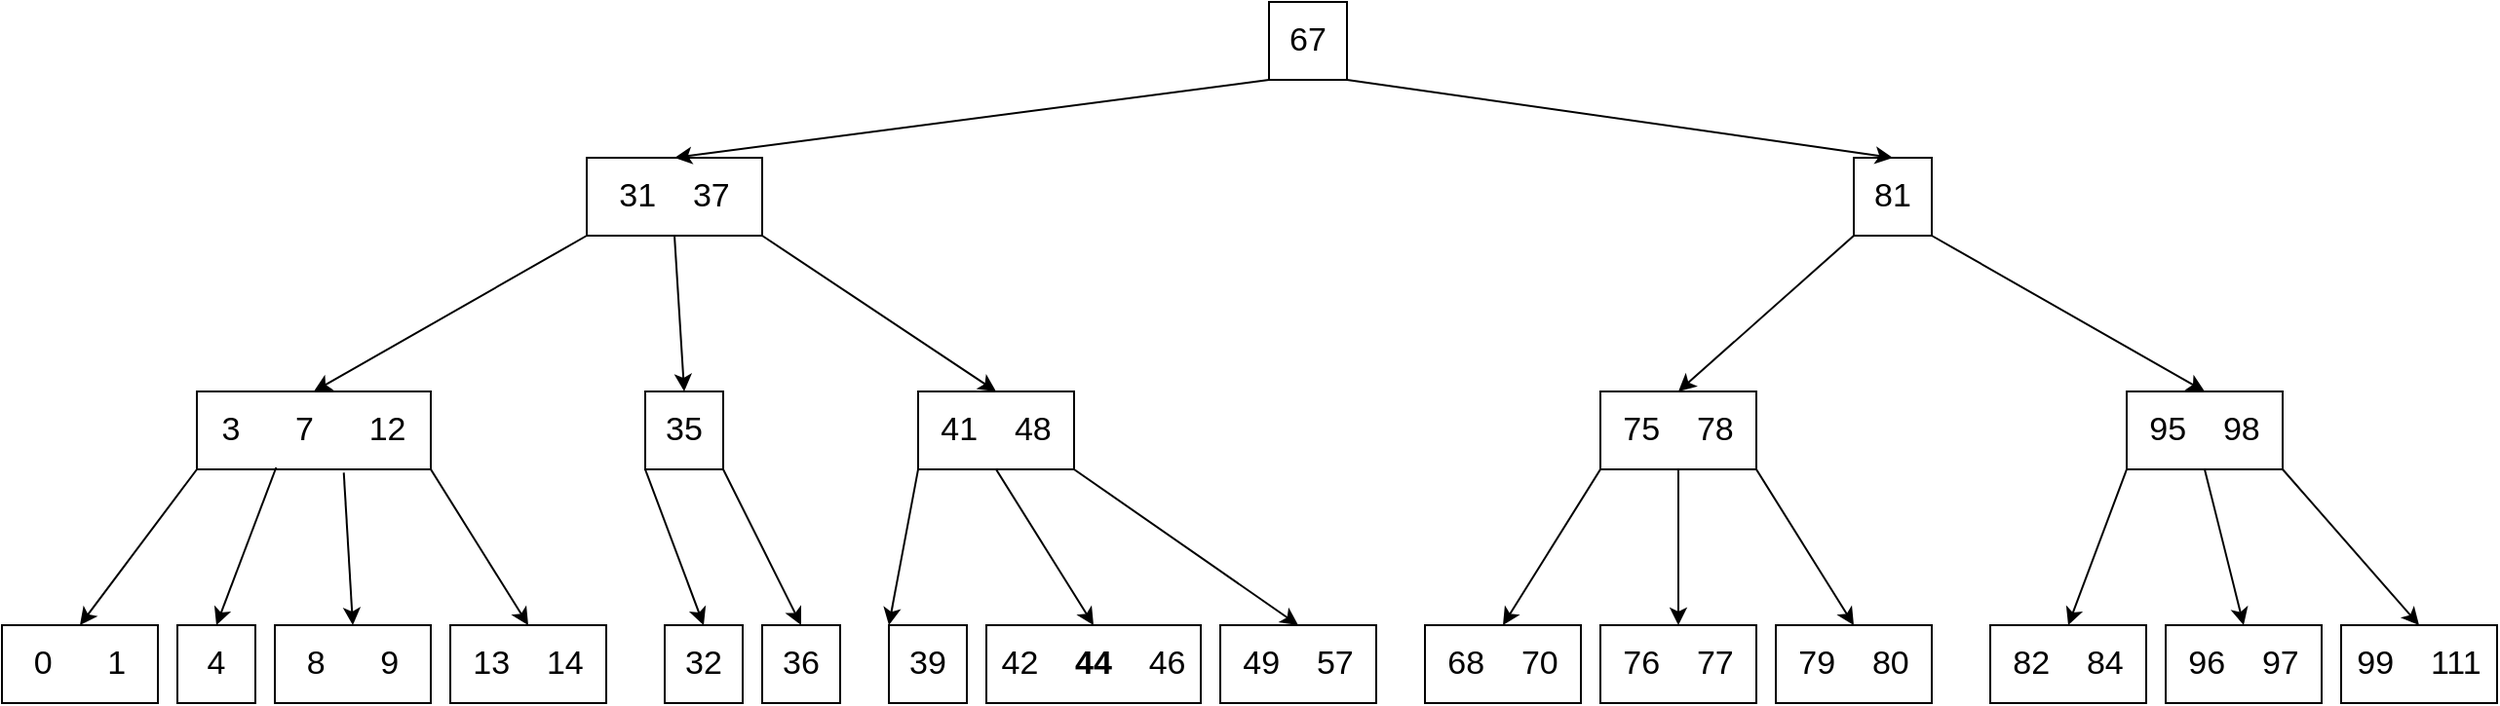 <mxfile version="28.2.5">
  <diagram name="Page-1" id="cn1RhnkStgObjXSzwkai">
    <mxGraphModel dx="2162" dy="675" grid="1" gridSize="10" guides="1" tooltips="1" connect="1" arrows="1" fold="1" page="1" pageScale="1" pageWidth="850" pageHeight="1100" math="0" shadow="0">
      <root>
        <mxCell id="0" />
        <mxCell id="1" parent="0" />
        <mxCell id="_OVXTzpctumgvIu9ZGBO-1" value="31&lt;span style=&quot;white-space: pre;&quot;&gt;&#x9;&lt;/span&gt;37" style="rounded=0;whiteSpace=wrap;html=1;fontSize=17;" vertex="1" parent="1">
          <mxGeometry x="270" y="120" width="90" height="40" as="geometry" />
        </mxCell>
        <mxCell id="_OVXTzpctumgvIu9ZGBO-3" value="0&lt;span style=&quot;white-space: pre;&quot;&gt;&#x9;&lt;/span&gt;1" style="rounded=0;whiteSpace=wrap;html=1;fontSize=17;" vertex="1" parent="1">
          <mxGeometry x="-30" y="360" width="80" height="40" as="geometry" />
        </mxCell>
        <mxCell id="_OVXTzpctumgvIu9ZGBO-4" value="4" style="rounded=0;whiteSpace=wrap;html=1;fontSize=17;" vertex="1" parent="1">
          <mxGeometry x="60" y="360" width="40" height="40" as="geometry" />
        </mxCell>
        <mxCell id="_OVXTzpctumgvIu9ZGBO-5" value="8&lt;span style=&quot;white-space: pre;&quot;&gt;&#x9;&lt;/span&gt;9" style="rounded=0;whiteSpace=wrap;html=1;fontSize=17;" vertex="1" parent="1">
          <mxGeometry x="110" y="360" width="80" height="40" as="geometry" />
        </mxCell>
        <mxCell id="_OVXTzpctumgvIu9ZGBO-6" value="13&lt;span style=&quot;white-space: pre;&quot;&gt;&#x9;&lt;/span&gt;14" style="rounded=0;whiteSpace=wrap;html=1;fontSize=17;" vertex="1" parent="1">
          <mxGeometry x="200" y="360" width="80" height="40" as="geometry" />
        </mxCell>
        <mxCell id="_OVXTzpctumgvIu9ZGBO-7" value="32" style="rounded=0;whiteSpace=wrap;html=1;fontSize=17;" vertex="1" parent="1">
          <mxGeometry x="310" y="360" width="40" height="40" as="geometry" />
        </mxCell>
        <mxCell id="_OVXTzpctumgvIu9ZGBO-9" value="49&lt;span style=&quot;white-space: pre;&quot;&gt;&#x9;&lt;/span&gt;57" style="rounded=0;whiteSpace=wrap;html=1;fontSize=17;" vertex="1" parent="1">
          <mxGeometry x="595" y="360" width="80" height="40" as="geometry" />
        </mxCell>
        <mxCell id="_OVXTzpctumgvIu9ZGBO-10" value="68&lt;span style=&quot;white-space: pre;&quot;&gt;&#x9;&lt;/span&gt;70" style="rounded=0;whiteSpace=wrap;html=1;fontSize=17;" vertex="1" parent="1">
          <mxGeometry x="700" y="360" width="80" height="40" as="geometry" />
        </mxCell>
        <mxCell id="_OVXTzpctumgvIu9ZGBO-11" value="76&lt;span style=&quot;white-space: pre;&quot;&gt;&#x9;&lt;/span&gt;77" style="rounded=0;whiteSpace=wrap;html=1;fontSize=17;" vertex="1" parent="1">
          <mxGeometry x="790" y="360" width="80" height="40" as="geometry" />
        </mxCell>
        <mxCell id="_OVXTzpctumgvIu9ZGBO-12" value="79&lt;span style=&quot;white-space: pre;&quot;&gt;&#x9;&lt;/span&gt;80" style="rounded=0;whiteSpace=wrap;html=1;fontSize=17;" vertex="1" parent="1">
          <mxGeometry x="880" y="360" width="80" height="40" as="geometry" />
        </mxCell>
        <mxCell id="_OVXTzpctumgvIu9ZGBO-13" value="82&lt;span style=&quot;white-space: pre;&quot;&gt;&#x9;&lt;/span&gt;84" style="rounded=0;whiteSpace=wrap;html=1;fontSize=17;" vertex="1" parent="1">
          <mxGeometry x="990" y="360" width="80" height="40" as="geometry" />
        </mxCell>
        <mxCell id="_OVXTzpctumgvIu9ZGBO-14" value="96&lt;span style=&quot;white-space: pre;&quot;&gt;&#x9;&lt;/span&gt;97" style="rounded=0;whiteSpace=wrap;html=1;fontSize=17;" vertex="1" parent="1">
          <mxGeometry x="1080" y="360" width="80" height="40" as="geometry" />
        </mxCell>
        <mxCell id="_OVXTzpctumgvIu9ZGBO-15" value="99&lt;span style=&quot;white-space: pre;&quot;&gt;&#x9;&lt;/span&gt;111" style="rounded=0;whiteSpace=wrap;html=1;fontSize=17;" vertex="1" parent="1">
          <mxGeometry x="1170" y="360" width="80" height="40" as="geometry" />
        </mxCell>
        <mxCell id="_OVXTzpctumgvIu9ZGBO-16" value="3&lt;span style=&quot;white-space: pre;&quot;&gt;&#x9;&lt;/span&gt;7&lt;span style=&quot;white-space: pre;&quot;&gt;&#x9;&lt;/span&gt;12" style="rounded=0;whiteSpace=wrap;html=1;fontSize=17;" vertex="1" parent="1">
          <mxGeometry x="70" y="240" width="120" height="40" as="geometry" />
        </mxCell>
        <mxCell id="_OVXTzpctumgvIu9ZGBO-19" value="75&lt;span style=&quot;white-space: pre;&quot;&gt;&#x9;&lt;/span&gt;78" style="rounded=0;whiteSpace=wrap;html=1;fontSize=17;" vertex="1" parent="1">
          <mxGeometry x="790" y="240" width="80" height="40" as="geometry" />
        </mxCell>
        <mxCell id="_OVXTzpctumgvIu9ZGBO-20" value="95&lt;span style=&quot;white-space: pre;&quot;&gt;&#x9;&lt;/span&gt;98" style="rounded=0;whiteSpace=wrap;html=1;fontSize=17;" vertex="1" parent="1">
          <mxGeometry x="1060" y="240" width="80" height="40" as="geometry" />
        </mxCell>
        <mxCell id="_OVXTzpctumgvIu9ZGBO-21" value="81" style="rounded=0;whiteSpace=wrap;html=1;fontSize=17;" vertex="1" parent="1">
          <mxGeometry x="920" y="120" width="40" height="40" as="geometry" />
        </mxCell>
        <mxCell id="_OVXTzpctumgvIu9ZGBO-22" value="67" style="rounded=0;whiteSpace=wrap;html=1;fontSize=17;" vertex="1" parent="1">
          <mxGeometry x="620" y="40" width="40" height="40" as="geometry" />
        </mxCell>
        <mxCell id="_OVXTzpctumgvIu9ZGBO-23" value="" style="endArrow=classic;html=1;rounded=0;exitX=0;exitY=1;exitDx=0;exitDy=0;entryX=0.5;entryY=0;entryDx=0;entryDy=0;fontSize=17;" edge="1" parent="1" source="_OVXTzpctumgvIu9ZGBO-22" target="_OVXTzpctumgvIu9ZGBO-1">
          <mxGeometry width="50" height="50" relative="1" as="geometry">
            <mxPoint x="640" y="330" as="sourcePoint" />
            <mxPoint x="690" y="280" as="targetPoint" />
          </mxGeometry>
        </mxCell>
        <mxCell id="_OVXTzpctumgvIu9ZGBO-24" value="" style="endArrow=classic;html=1;rounded=0;exitX=1;exitY=1;exitDx=0;exitDy=0;entryX=0.5;entryY=0;entryDx=0;entryDy=0;fontSize=17;" edge="1" parent="1" source="_OVXTzpctumgvIu9ZGBO-22" target="_OVXTzpctumgvIu9ZGBO-21">
          <mxGeometry width="50" height="50" relative="1" as="geometry">
            <mxPoint x="640" y="330" as="sourcePoint" />
            <mxPoint x="690" y="280" as="targetPoint" />
          </mxGeometry>
        </mxCell>
        <mxCell id="_OVXTzpctumgvIu9ZGBO-25" value="" style="endArrow=classic;html=1;rounded=0;exitX=0;exitY=1;exitDx=0;exitDy=0;entryX=0.5;entryY=0;entryDx=0;entryDy=0;fontSize=17;" edge="1" parent="1" source="_OVXTzpctumgvIu9ZGBO-1" target="_OVXTzpctumgvIu9ZGBO-16">
          <mxGeometry width="50" height="50" relative="1" as="geometry">
            <mxPoint x="610" y="330" as="sourcePoint" />
            <mxPoint x="660" y="280" as="targetPoint" />
          </mxGeometry>
        </mxCell>
        <mxCell id="_OVXTzpctumgvIu9ZGBO-26" value="" style="endArrow=classic;html=1;rounded=0;exitX=0.5;exitY=1;exitDx=0;exitDy=0;entryX=0.5;entryY=0;entryDx=0;entryDy=0;fontSize=17;" edge="1" parent="1" source="_OVXTzpctumgvIu9ZGBO-1" target="_OVXTzpctumgvIu9ZGBO-54">
          <mxGeometry width="50" height="50" relative="1" as="geometry">
            <mxPoint x="610" y="330" as="sourcePoint" />
            <mxPoint x="660" y="280" as="targetPoint" />
          </mxGeometry>
        </mxCell>
        <mxCell id="_OVXTzpctumgvIu9ZGBO-27" value="" style="endArrow=classic;html=1;rounded=0;exitX=0;exitY=1;exitDx=0;exitDy=0;entryX=0.5;entryY=0;entryDx=0;entryDy=0;fontSize=17;" edge="1" parent="1" source="_OVXTzpctumgvIu9ZGBO-21" target="_OVXTzpctumgvIu9ZGBO-19">
          <mxGeometry width="50" height="50" relative="1" as="geometry">
            <mxPoint x="640" y="330" as="sourcePoint" />
            <mxPoint x="690" y="280" as="targetPoint" />
          </mxGeometry>
        </mxCell>
        <mxCell id="_OVXTzpctumgvIu9ZGBO-28" value="" style="endArrow=classic;html=1;rounded=0;exitX=1;exitY=1;exitDx=0;exitDy=0;entryX=0.5;entryY=0;entryDx=0;entryDy=0;fontSize=17;" edge="1" parent="1" source="_OVXTzpctumgvIu9ZGBO-21" target="_OVXTzpctumgvIu9ZGBO-20">
          <mxGeometry width="50" height="50" relative="1" as="geometry">
            <mxPoint x="640" y="330" as="sourcePoint" />
            <mxPoint x="690" y="280" as="targetPoint" />
          </mxGeometry>
        </mxCell>
        <mxCell id="_OVXTzpctumgvIu9ZGBO-29" value="" style="endArrow=classic;html=1;rounded=0;exitX=0;exitY=1;exitDx=0;exitDy=0;entryX=0.5;entryY=0;entryDx=0;entryDy=0;fontSize=17;" edge="1" parent="1" source="_OVXTzpctumgvIu9ZGBO-16" target="_OVXTzpctumgvIu9ZGBO-3">
          <mxGeometry width="50" height="50" relative="1" as="geometry">
            <mxPoint x="610" y="330" as="sourcePoint" />
            <mxPoint x="660" y="280" as="targetPoint" />
          </mxGeometry>
        </mxCell>
        <mxCell id="_OVXTzpctumgvIu9ZGBO-30" value="" style="endArrow=classic;html=1;rounded=0;exitX=1;exitY=1;exitDx=0;exitDy=0;entryX=0.5;entryY=0;entryDx=0;entryDy=0;fontSize=17;" edge="1" parent="1" source="_OVXTzpctumgvIu9ZGBO-16" target="_OVXTzpctumgvIu9ZGBO-6">
          <mxGeometry width="50" height="50" relative="1" as="geometry">
            <mxPoint x="610" y="330" as="sourcePoint" />
            <mxPoint x="660" y="280" as="targetPoint" />
          </mxGeometry>
        </mxCell>
        <mxCell id="_OVXTzpctumgvIu9ZGBO-31" value="" style="endArrow=classic;html=1;rounded=0;exitX=0.628;exitY=1.042;exitDx=0;exitDy=0;entryX=0.5;entryY=0;entryDx=0;entryDy=0;exitPerimeter=0;fontSize=17;" edge="1" parent="1" source="_OVXTzpctumgvIu9ZGBO-16" target="_OVXTzpctumgvIu9ZGBO-5">
          <mxGeometry width="50" height="50" relative="1" as="geometry">
            <mxPoint x="610" y="330" as="sourcePoint" />
            <mxPoint x="660" y="280" as="targetPoint" />
          </mxGeometry>
        </mxCell>
        <mxCell id="_OVXTzpctumgvIu9ZGBO-32" value="" style="endArrow=classic;html=1;rounded=0;exitX=0.339;exitY=0.975;exitDx=0;exitDy=0;entryX=0.5;entryY=0;entryDx=0;entryDy=0;exitPerimeter=0;fontSize=17;" edge="1" parent="1" source="_OVXTzpctumgvIu9ZGBO-16" target="_OVXTzpctumgvIu9ZGBO-4">
          <mxGeometry width="50" height="50" relative="1" as="geometry">
            <mxPoint x="610" y="330" as="sourcePoint" />
            <mxPoint x="660" y="280" as="targetPoint" />
          </mxGeometry>
        </mxCell>
        <mxCell id="_OVXTzpctumgvIu9ZGBO-33" value="" style="endArrow=classic;html=1;rounded=0;exitX=0;exitY=1;exitDx=0;exitDy=0;entryX=0.5;entryY=0;entryDx=0;entryDy=0;fontSize=17;" edge="1" parent="1" source="_OVXTzpctumgvIu9ZGBO-54" target="_OVXTzpctumgvIu9ZGBO-7">
          <mxGeometry width="50" height="50" relative="1" as="geometry">
            <mxPoint x="610" y="330" as="sourcePoint" />
            <mxPoint x="660" y="280" as="targetPoint" />
          </mxGeometry>
        </mxCell>
        <mxCell id="_OVXTzpctumgvIu9ZGBO-34" value="" style="endArrow=classic;html=1;rounded=0;exitX=0;exitY=1;exitDx=0;exitDy=0;entryX=0;entryY=0;entryDx=0;entryDy=0;fontSize=17;" edge="1" parent="1" source="_OVXTzpctumgvIu9ZGBO-55" target="_OVXTzpctumgvIu9ZGBO-50">
          <mxGeometry width="50" height="50" relative="1" as="geometry">
            <mxPoint x="480.28" y="279" as="sourcePoint" />
            <mxPoint x="480" y="360" as="targetPoint" />
          </mxGeometry>
        </mxCell>
        <mxCell id="_OVXTzpctumgvIu9ZGBO-35" value="" style="endArrow=classic;html=1;rounded=0;exitX=1;exitY=1;exitDx=0;exitDy=0;entryX=0.5;entryY=0;entryDx=0;entryDy=0;fontSize=17;" edge="1" parent="1" source="_OVXTzpctumgvIu9ZGBO-55" target="_OVXTzpctumgvIu9ZGBO-9">
          <mxGeometry width="50" height="50" relative="1" as="geometry">
            <mxPoint x="525" y="280" as="sourcePoint" />
            <mxPoint x="660" y="280" as="targetPoint" />
          </mxGeometry>
        </mxCell>
        <mxCell id="_OVXTzpctumgvIu9ZGBO-36" value="" style="endArrow=classic;html=1;rounded=0;exitX=0;exitY=1;exitDx=0;exitDy=0;entryX=0.5;entryY=0;entryDx=0;entryDy=0;fontSize=17;" edge="1" parent="1" source="_OVXTzpctumgvIu9ZGBO-19" target="_OVXTzpctumgvIu9ZGBO-10">
          <mxGeometry width="50" height="50" relative="1" as="geometry">
            <mxPoint x="660" y="330" as="sourcePoint" />
            <mxPoint x="710" y="280" as="targetPoint" />
          </mxGeometry>
        </mxCell>
        <mxCell id="_OVXTzpctumgvIu9ZGBO-37" value="" style="endArrow=classic;html=1;rounded=0;exitX=0.5;exitY=1;exitDx=0;exitDy=0;entryX=0.5;entryY=0;entryDx=0;entryDy=0;fontSize=17;" edge="1" parent="1" source="_OVXTzpctumgvIu9ZGBO-19" target="_OVXTzpctumgvIu9ZGBO-11">
          <mxGeometry width="50" height="50" relative="1" as="geometry">
            <mxPoint x="660" y="330" as="sourcePoint" />
            <mxPoint x="710" y="280" as="targetPoint" />
          </mxGeometry>
        </mxCell>
        <mxCell id="_OVXTzpctumgvIu9ZGBO-38" value="" style="endArrow=classic;html=1;rounded=0;exitX=1;exitY=1;exitDx=0;exitDy=0;entryX=0.5;entryY=0;entryDx=0;entryDy=0;fontSize=17;" edge="1" parent="1" source="_OVXTzpctumgvIu9ZGBO-19" target="_OVXTzpctumgvIu9ZGBO-12">
          <mxGeometry width="50" height="50" relative="1" as="geometry">
            <mxPoint x="660" y="330" as="sourcePoint" />
            <mxPoint x="710" y="280" as="targetPoint" />
          </mxGeometry>
        </mxCell>
        <mxCell id="_OVXTzpctumgvIu9ZGBO-39" value="" style="endArrow=classic;html=1;rounded=0;exitX=0;exitY=1;exitDx=0;exitDy=0;entryX=0.5;entryY=0;entryDx=0;entryDy=0;fontSize=17;" edge="1" parent="1" source="_OVXTzpctumgvIu9ZGBO-20" target="_OVXTzpctumgvIu9ZGBO-13">
          <mxGeometry width="50" height="50" relative="1" as="geometry">
            <mxPoint x="640" y="330" as="sourcePoint" />
            <mxPoint x="690" y="280" as="targetPoint" />
          </mxGeometry>
        </mxCell>
        <mxCell id="_OVXTzpctumgvIu9ZGBO-40" value="" style="endArrow=classic;html=1;rounded=0;exitX=0.5;exitY=1;exitDx=0;exitDy=0;entryX=0.5;entryY=0;entryDx=0;entryDy=0;fontSize=17;" edge="1" parent="1" source="_OVXTzpctumgvIu9ZGBO-20" target="_OVXTzpctumgvIu9ZGBO-14">
          <mxGeometry width="50" height="50" relative="1" as="geometry">
            <mxPoint x="640" y="330" as="sourcePoint" />
            <mxPoint x="690" y="280" as="targetPoint" />
          </mxGeometry>
        </mxCell>
        <mxCell id="_OVXTzpctumgvIu9ZGBO-41" value="" style="endArrow=classic;html=1;rounded=0;exitX=1;exitY=1;exitDx=0;exitDy=0;entryX=0.5;entryY=0;entryDx=0;entryDy=0;fontSize=17;" edge="1" parent="1" source="_OVXTzpctumgvIu9ZGBO-20" target="_OVXTzpctumgvIu9ZGBO-15">
          <mxGeometry width="50" height="50" relative="1" as="geometry">
            <mxPoint x="640" y="330" as="sourcePoint" />
            <mxPoint x="690" y="280" as="targetPoint" />
          </mxGeometry>
        </mxCell>
        <mxCell id="_OVXTzpctumgvIu9ZGBO-47" value="36" style="rounded=0;whiteSpace=wrap;html=1;fontSize=17;" vertex="1" parent="1">
          <mxGeometry x="360" y="360" width="40" height="40" as="geometry" />
        </mxCell>
        <mxCell id="_OVXTzpctumgvIu9ZGBO-49" value="" style="endArrow=classic;html=1;rounded=0;exitX=1;exitY=1;exitDx=0;exitDy=0;entryX=0.5;entryY=0;entryDx=0;entryDy=0;" edge="1" parent="1" source="_OVXTzpctumgvIu9ZGBO-54" target="_OVXTzpctumgvIu9ZGBO-47">
          <mxGeometry width="50" height="50" relative="1" as="geometry">
            <mxPoint x="550" y="300" as="sourcePoint" />
            <mxPoint x="600" y="250" as="targetPoint" />
          </mxGeometry>
        </mxCell>
        <mxCell id="_OVXTzpctumgvIu9ZGBO-50" value="39" style="rounded=0;whiteSpace=wrap;html=1;fontSize=17;" vertex="1" parent="1">
          <mxGeometry x="425" y="360" width="40" height="40" as="geometry" />
        </mxCell>
        <mxCell id="_OVXTzpctumgvIu9ZGBO-51" value="42&lt;span style=&quot;white-space: pre;&quot;&gt;&#x9;&lt;/span&gt;&lt;b&gt;44&lt;/b&gt;&lt;span style=&quot;font-weight: bold; white-space: pre;&quot;&gt;&#x9;&lt;/span&gt;46" style="rounded=0;whiteSpace=wrap;html=1;fontSize=17;" vertex="1" parent="1">
          <mxGeometry x="475" y="360" width="110" height="40" as="geometry" />
        </mxCell>
        <mxCell id="_OVXTzpctumgvIu9ZGBO-54" value="35" style="rounded=0;whiteSpace=wrap;html=1;fontSize=17;" vertex="1" parent="1">
          <mxGeometry x="300" y="240" width="40" height="40" as="geometry" />
        </mxCell>
        <mxCell id="_OVXTzpctumgvIu9ZGBO-55" value="41&lt;span style=&quot;white-space: pre;&quot;&gt;&#x9;&lt;/span&gt;48" style="rounded=0;whiteSpace=wrap;html=1;fontSize=17;" vertex="1" parent="1">
          <mxGeometry x="440" y="240" width="80" height="40" as="geometry" />
        </mxCell>
        <mxCell id="_OVXTzpctumgvIu9ZGBO-56" value="" style="endArrow=classic;html=1;rounded=0;exitX=1;exitY=1;exitDx=0;exitDy=0;entryX=0.5;entryY=0;entryDx=0;entryDy=0;" edge="1" parent="1" source="_OVXTzpctumgvIu9ZGBO-1" target="_OVXTzpctumgvIu9ZGBO-55">
          <mxGeometry width="50" height="50" relative="1" as="geometry">
            <mxPoint x="550" y="300" as="sourcePoint" />
            <mxPoint x="600" y="250" as="targetPoint" />
          </mxGeometry>
        </mxCell>
        <mxCell id="_OVXTzpctumgvIu9ZGBO-57" value="" style="endArrow=classic;html=1;rounded=0;exitX=0.5;exitY=1;exitDx=0;exitDy=0;entryX=0.5;entryY=0;entryDx=0;entryDy=0;" edge="1" parent="1" source="_OVXTzpctumgvIu9ZGBO-55" target="_OVXTzpctumgvIu9ZGBO-51">
          <mxGeometry width="50" height="50" relative="1" as="geometry">
            <mxPoint x="550" y="300" as="sourcePoint" />
            <mxPoint x="600" y="250" as="targetPoint" />
          </mxGeometry>
        </mxCell>
      </root>
    </mxGraphModel>
  </diagram>
</mxfile>
